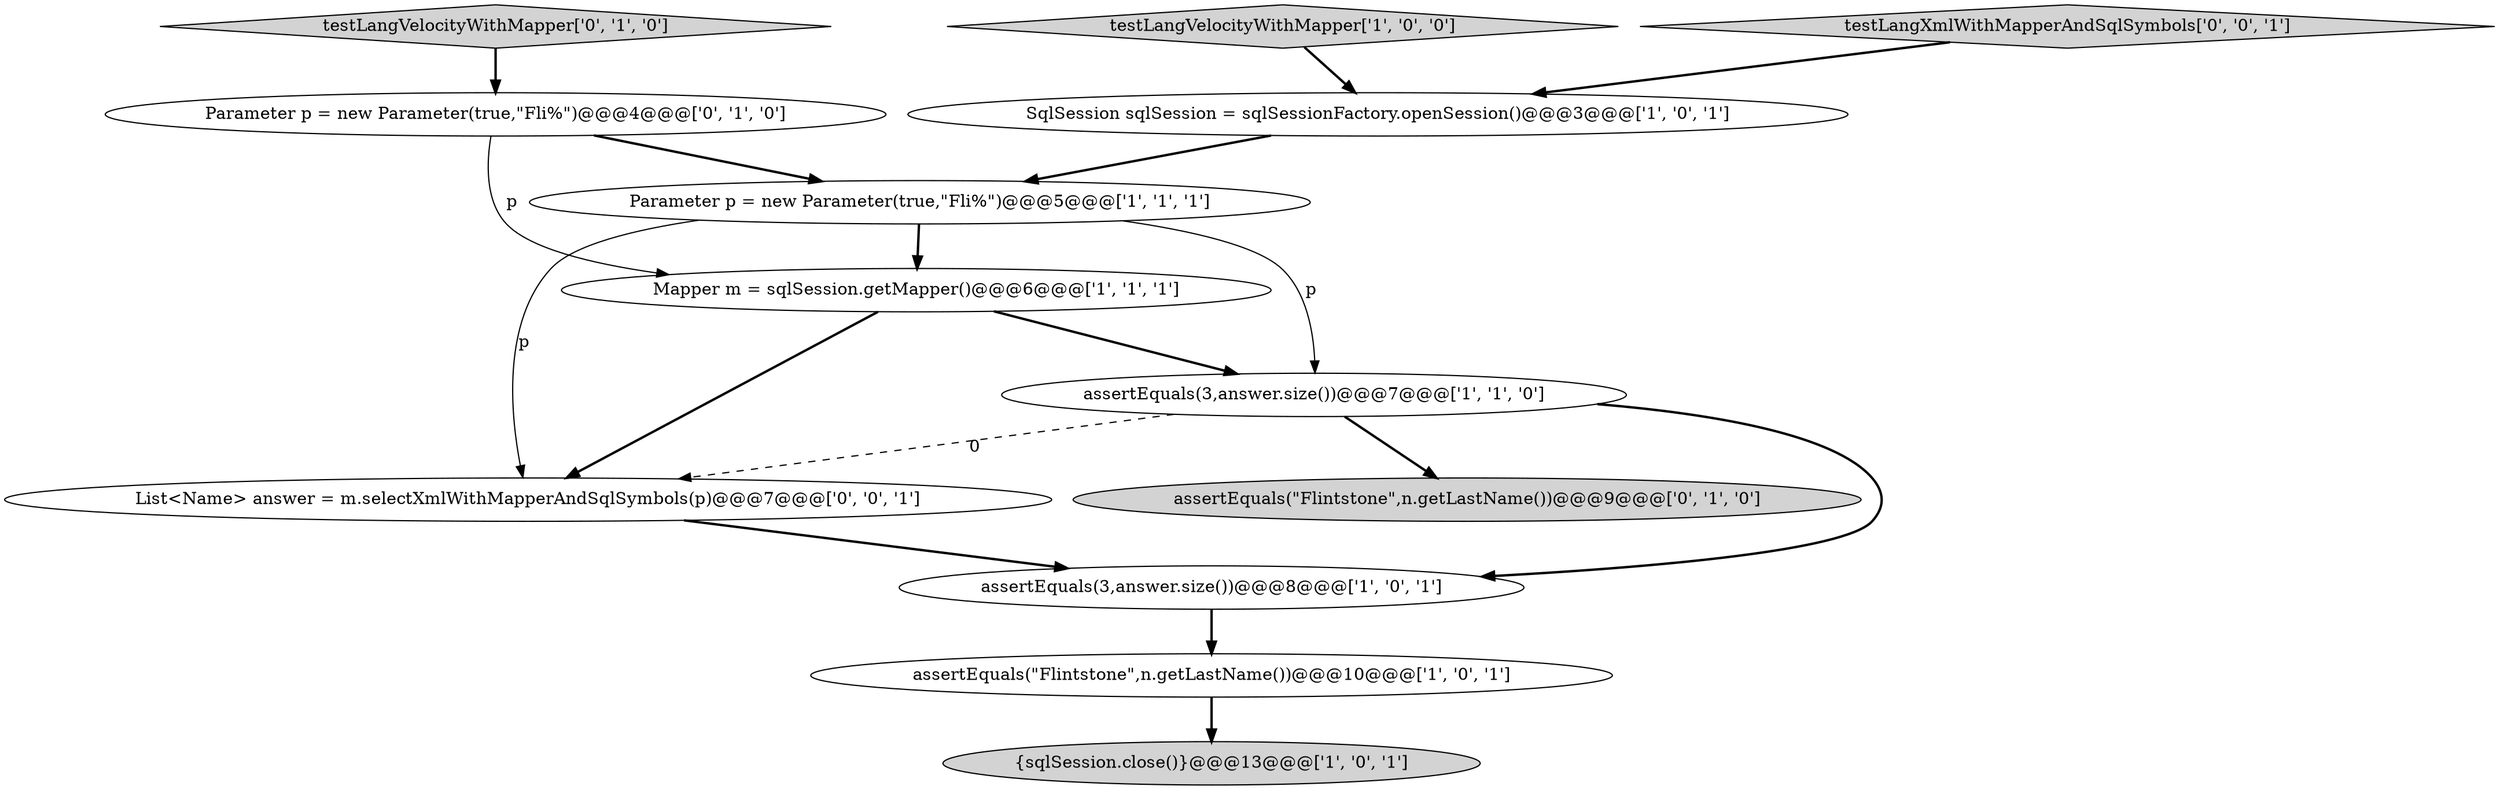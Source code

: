 digraph {
12 [style = filled, label = "testLangXmlWithMapperAndSqlSymbols['0', '0', '1']", fillcolor = lightgray, shape = diamond image = "AAA0AAABBB3BBB"];
1 [style = filled, label = "assertEquals(3,answer.size())@@@7@@@['1', '1', '0']", fillcolor = white, shape = ellipse image = "AAA0AAABBB1BBB"];
5 [style = filled, label = "testLangVelocityWithMapper['1', '0', '0']", fillcolor = lightgray, shape = diamond image = "AAA0AAABBB1BBB"];
3 [style = filled, label = "{sqlSession.close()}@@@13@@@['1', '0', '1']", fillcolor = lightgray, shape = ellipse image = "AAA0AAABBB1BBB"];
7 [style = filled, label = "SqlSession sqlSession = sqlSessionFactory.openSession()@@@3@@@['1', '0', '1']", fillcolor = white, shape = ellipse image = "AAA0AAABBB1BBB"];
8 [style = filled, label = "testLangVelocityWithMapper['0', '1', '0']", fillcolor = lightgray, shape = diamond image = "AAA0AAABBB2BBB"];
10 [style = filled, label = "assertEquals(\"Flintstone\",n.getLastName())@@@9@@@['0', '1', '0']", fillcolor = lightgray, shape = ellipse image = "AAA0AAABBB2BBB"];
6 [style = filled, label = "assertEquals(3,answer.size())@@@8@@@['1', '0', '1']", fillcolor = white, shape = ellipse image = "AAA0AAABBB1BBB"];
4 [style = filled, label = "assertEquals(\"Flintstone\",n.getLastName())@@@10@@@['1', '0', '1']", fillcolor = white, shape = ellipse image = "AAA0AAABBB1BBB"];
0 [style = filled, label = "Mapper m = sqlSession.getMapper()@@@6@@@['1', '1', '1']", fillcolor = white, shape = ellipse image = "AAA0AAABBB1BBB"];
9 [style = filled, label = "Parameter p = new Parameter(true,\"Fli%\")@@@4@@@['0', '1', '0']", fillcolor = white, shape = ellipse image = "AAA0AAABBB2BBB"];
2 [style = filled, label = "Parameter p = new Parameter(true,\"Fli%\")@@@5@@@['1', '1', '1']", fillcolor = white, shape = ellipse image = "AAA0AAABBB1BBB"];
11 [style = filled, label = "List<Name> answer = m.selectXmlWithMapperAndSqlSymbols(p)@@@7@@@['0', '0', '1']", fillcolor = white, shape = ellipse image = "AAA0AAABBB3BBB"];
2->1 [style = solid, label="p"];
5->7 [style = bold, label=""];
6->4 [style = bold, label=""];
4->3 [style = bold, label=""];
0->11 [style = bold, label=""];
2->11 [style = solid, label="p"];
2->0 [style = bold, label=""];
1->6 [style = bold, label=""];
9->0 [style = solid, label="p"];
1->10 [style = bold, label=""];
9->2 [style = bold, label=""];
7->2 [style = bold, label=""];
0->1 [style = bold, label=""];
1->11 [style = dashed, label="0"];
12->7 [style = bold, label=""];
11->6 [style = bold, label=""];
8->9 [style = bold, label=""];
}
